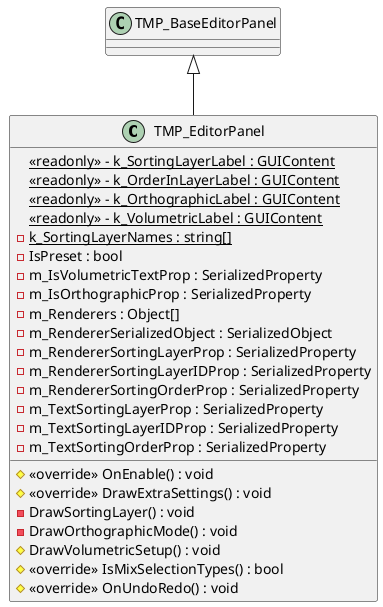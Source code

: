 @startuml
class TMP_EditorPanel {
    {static} <<readonly>> - k_SortingLayerLabel : GUIContent
    {static} <<readonly>> - k_OrderInLayerLabel : GUIContent
    {static} <<readonly>> - k_OrthographicLabel : GUIContent
    {static} <<readonly>> - k_VolumetricLabel : GUIContent
    - {static} k_SortingLayerNames : string[]
    - IsPreset : bool
    - m_IsVolumetricTextProp : SerializedProperty
    - m_IsOrthographicProp : SerializedProperty
    - m_Renderers : Object[]
    - m_RendererSerializedObject : SerializedObject
    - m_RendererSortingLayerProp : SerializedProperty
    - m_RendererSortingLayerIDProp : SerializedProperty
    - m_RendererSortingOrderProp : SerializedProperty
    - m_TextSortingLayerProp : SerializedProperty
    - m_TextSortingLayerIDProp : SerializedProperty
    - m_TextSortingOrderProp : SerializedProperty
    # <<override>> OnEnable() : void
    # <<override>> DrawExtraSettings() : void
    - DrawSortingLayer() : void
    - DrawOrthographicMode() : void
    # DrawVolumetricSetup() : void
    # <<override>> IsMixSelectionTypes() : bool
    # <<override>> OnUndoRedo() : void
}
TMP_BaseEditorPanel <|-- TMP_EditorPanel
@enduml
